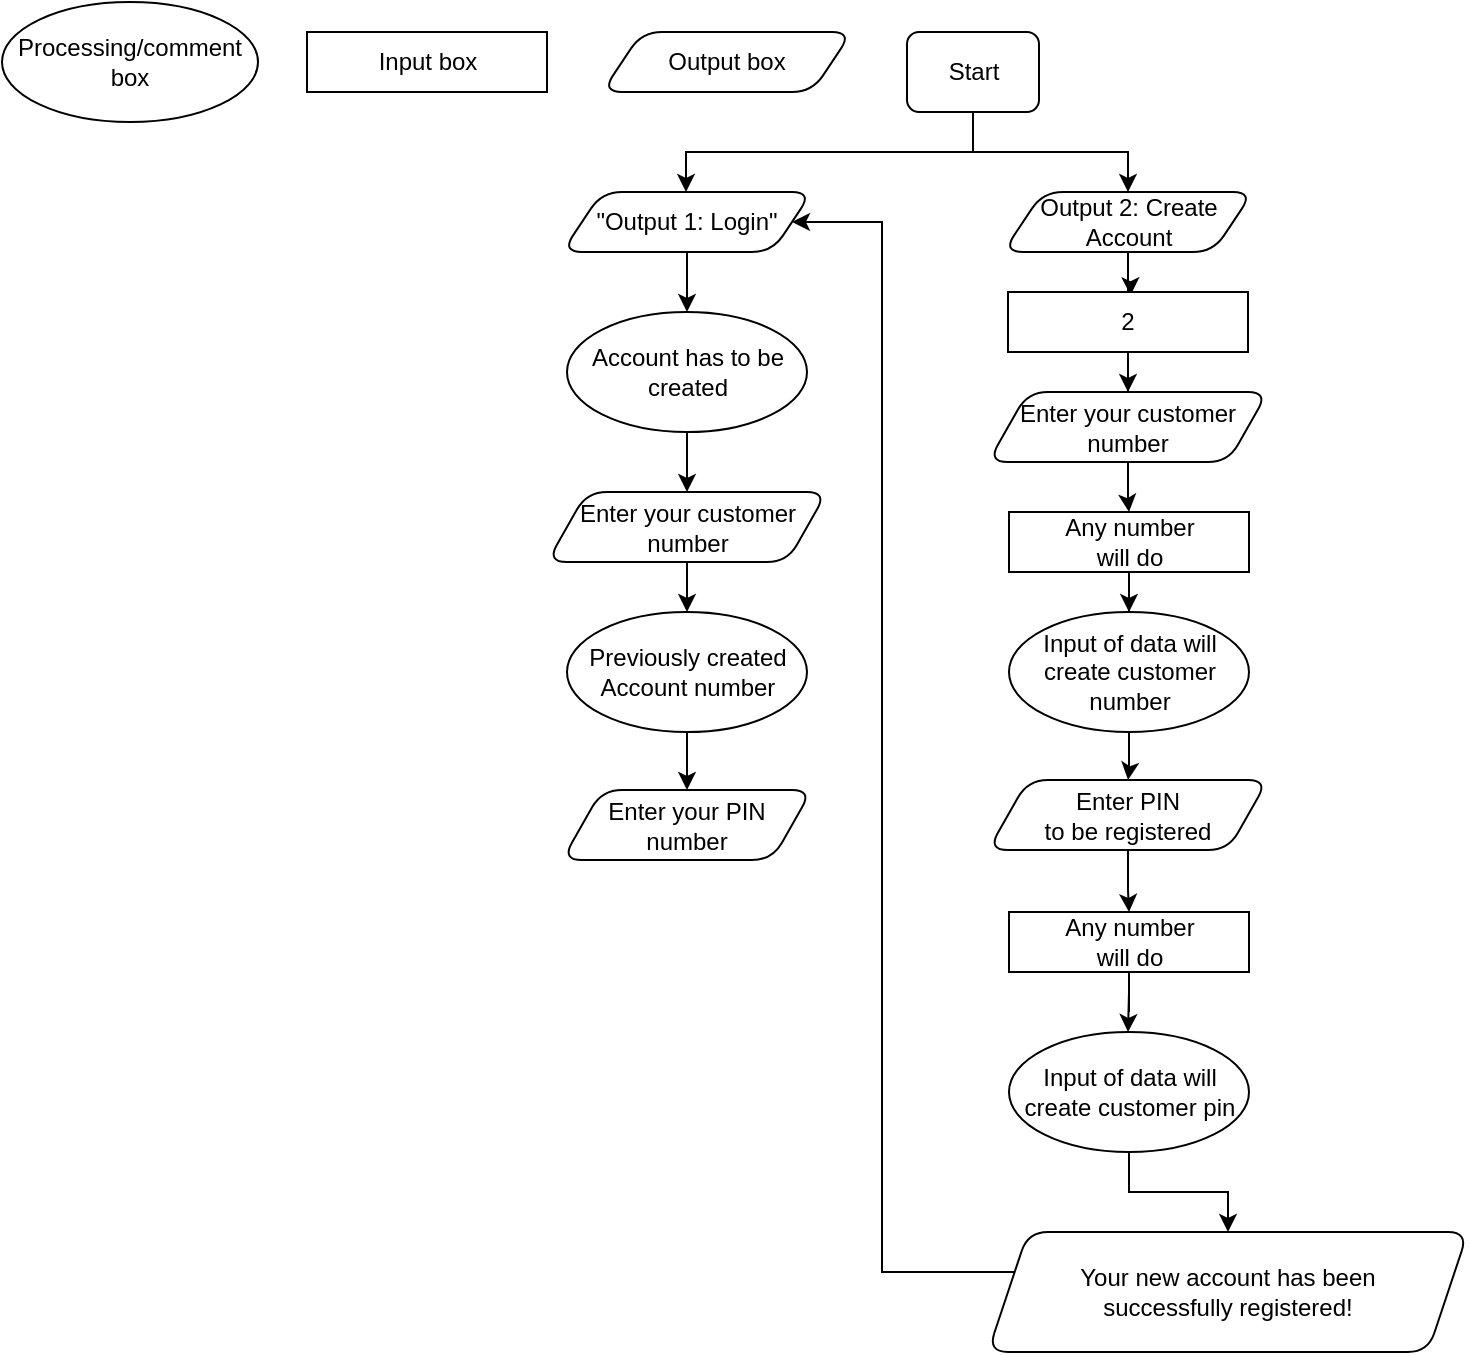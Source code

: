 <mxfile version="20.1.1" type="github">
  <diagram id="PVZnReJb8n95HXbe6FDD" name="Page-1">
    <mxGraphModel dx="903" dy="483" grid="1" gridSize="10" guides="1" tooltips="1" connect="1" arrows="1" fold="1" page="1" pageScale="1" pageWidth="4681" pageHeight="3300" math="0" shadow="0">
      <root>
        <mxCell id="0" />
        <mxCell id="1" parent="0" />
        <mxCell id="Zx9jNWDYJmhsIeQJABpq-4" value="" style="edgeStyle=orthogonalEdgeStyle;rounded=0;orthogonalLoop=1;jettySize=auto;html=1;" edge="1" parent="1" source="Zx9jNWDYJmhsIeQJABpq-1" target="Zx9jNWDYJmhsIeQJABpq-2">
          <mxGeometry relative="1" as="geometry">
            <Array as="points">
              <mxPoint x="1306" y="140" />
              <mxPoint x="1162" y="140" />
            </Array>
          </mxGeometry>
        </mxCell>
        <mxCell id="Zx9jNWDYJmhsIeQJABpq-8" style="edgeStyle=orthogonalEdgeStyle;rounded=0;orthogonalLoop=1;jettySize=auto;html=1;entryX=0.5;entryY=0;entryDx=0;entryDy=0;" edge="1" parent="1" source="Zx9jNWDYJmhsIeQJABpq-1" target="Zx9jNWDYJmhsIeQJABpq-5">
          <mxGeometry relative="1" as="geometry" />
        </mxCell>
        <mxCell id="Zx9jNWDYJmhsIeQJABpq-1" value="Start" style="rounded=1;whiteSpace=wrap;html=1;" vertex="1" parent="1">
          <mxGeometry x="1272.5" y="80" width="66" height="40" as="geometry" />
        </mxCell>
        <mxCell id="Zx9jNWDYJmhsIeQJABpq-40" style="edgeStyle=orthogonalEdgeStyle;rounded=0;orthogonalLoop=1;jettySize=auto;html=1;" edge="1" parent="1" source="Zx9jNWDYJmhsIeQJABpq-2" target="Zx9jNWDYJmhsIeQJABpq-39">
          <mxGeometry relative="1" as="geometry" />
        </mxCell>
        <mxCell id="Zx9jNWDYJmhsIeQJABpq-2" value="&quot;Output 1: Login&quot;" style="shape=parallelogram;perimeter=parallelogramPerimeter;whiteSpace=wrap;html=1;fixedSize=1;rounded=1;" vertex="1" parent="1">
          <mxGeometry x="1100" y="160" width="125" height="30" as="geometry" />
        </mxCell>
        <mxCell id="Zx9jNWDYJmhsIeQJABpq-35" style="edgeStyle=orthogonalEdgeStyle;rounded=0;orthogonalLoop=1;jettySize=auto;html=1;entryX=0.511;entryY=0.054;entryDx=0;entryDy=0;entryPerimeter=0;" edge="1" parent="1" source="Zx9jNWDYJmhsIeQJABpq-5" target="Zx9jNWDYJmhsIeQJABpq-9">
          <mxGeometry relative="1" as="geometry" />
        </mxCell>
        <mxCell id="Zx9jNWDYJmhsIeQJABpq-5" value="Output 2: Create Account" style="shape=parallelogram;perimeter=parallelogramPerimeter;whiteSpace=wrap;html=1;fixedSize=1;rounded=1;" vertex="1" parent="1">
          <mxGeometry x="1320.5" y="160" width="125" height="30" as="geometry" />
        </mxCell>
        <mxCell id="Zx9jNWDYJmhsIeQJABpq-14" value="" style="edgeStyle=orthogonalEdgeStyle;rounded=0;orthogonalLoop=1;jettySize=auto;html=1;" edge="1" parent="1" source="Zx9jNWDYJmhsIeQJABpq-9" target="Zx9jNWDYJmhsIeQJABpq-13">
          <mxGeometry relative="1" as="geometry" />
        </mxCell>
        <mxCell id="Zx9jNWDYJmhsIeQJABpq-9" value="2" style="shape=rectangle;perimeter=retanglePerimeter;whiteSpace=wrap;html=1;fixedSize=1;sketch=0;rounded=0;shadow=0;direction=east;" vertex="1" parent="1">
          <mxGeometry x="1323" y="210" width="120" height="30" as="geometry" />
        </mxCell>
        <mxCell id="Zx9jNWDYJmhsIeQJABpq-16" value="" style="edgeStyle=orthogonalEdgeStyle;rounded=0;orthogonalLoop=1;jettySize=auto;html=1;" edge="1" parent="1" source="Zx9jNWDYJmhsIeQJABpq-13" target="Zx9jNWDYJmhsIeQJABpq-15">
          <mxGeometry relative="1" as="geometry" />
        </mxCell>
        <mxCell id="Zx9jNWDYJmhsIeQJABpq-13" value="Enter your customer number" style="shape=parallelogram;perimeter=parallelogramPerimeter;whiteSpace=wrap;html=1;fixedSize=1;rounded=1;" vertex="1" parent="1">
          <mxGeometry x="1313" y="260" width="140" height="35" as="geometry" />
        </mxCell>
        <mxCell id="Zx9jNWDYJmhsIeQJABpq-23" value="" style="edgeStyle=orthogonalEdgeStyle;rounded=0;orthogonalLoop=1;jettySize=auto;html=1;" edge="1" parent="1" source="Zx9jNWDYJmhsIeQJABpq-15" target="Zx9jNWDYJmhsIeQJABpq-22">
          <mxGeometry relative="1" as="geometry" />
        </mxCell>
        <mxCell id="Zx9jNWDYJmhsIeQJABpq-15" value="Any number &lt;br&gt;will do" style="shape=rectangle;perimeter=rectanglePerimeter;whiteSpace=wrap;html=1;fixedSize=1;" vertex="1" parent="1">
          <mxGeometry x="1323.5" y="320" width="120" height="30" as="geometry" />
        </mxCell>
        <mxCell id="Zx9jNWDYJmhsIeQJABpq-26" style="edgeStyle=orthogonalEdgeStyle;rounded=0;orthogonalLoop=1;jettySize=auto;html=1;entryX=0.5;entryY=0;entryDx=0;entryDy=0;" edge="1" parent="1" source="Zx9jNWDYJmhsIeQJABpq-22" target="Zx9jNWDYJmhsIeQJABpq-25">
          <mxGeometry relative="1" as="geometry" />
        </mxCell>
        <mxCell id="Zx9jNWDYJmhsIeQJABpq-22" value="Input of data will create customer number" style="ellipse;whiteSpace=wrap;html=1;" vertex="1" parent="1">
          <mxGeometry x="1323.5" y="370" width="120" height="60" as="geometry" />
        </mxCell>
        <mxCell id="Zx9jNWDYJmhsIeQJABpq-30" style="edgeStyle=orthogonalEdgeStyle;rounded=0;orthogonalLoop=1;jettySize=auto;html=1;entryX=0.5;entryY=0;entryDx=0;entryDy=0;" edge="1" parent="1" source="Zx9jNWDYJmhsIeQJABpq-25" target="Zx9jNWDYJmhsIeQJABpq-29">
          <mxGeometry relative="1" as="geometry" />
        </mxCell>
        <mxCell id="Zx9jNWDYJmhsIeQJABpq-25" value="Enter PIN &lt;br&gt;to be registered" style="shape=parallelogram;perimeter=parallelogramPerimeter;whiteSpace=wrap;html=1;fixedSize=1;rounded=1;" vertex="1" parent="1">
          <mxGeometry x="1313" y="454" width="140" height="35" as="geometry" />
        </mxCell>
        <mxCell id="Zx9jNWDYJmhsIeQJABpq-37" value="" style="edgeStyle=orthogonalEdgeStyle;rounded=0;orthogonalLoop=1;jettySize=auto;html=1;" edge="1" parent="1" source="Zx9jNWDYJmhsIeQJABpq-27" target="Zx9jNWDYJmhsIeQJABpq-36">
          <mxGeometry relative="1" as="geometry" />
        </mxCell>
        <mxCell id="Zx9jNWDYJmhsIeQJABpq-27" value="Input of data will create customer pin" style="ellipse;whiteSpace=wrap;html=1;" vertex="1" parent="1">
          <mxGeometry x="1323.5" y="580" width="120" height="60" as="geometry" />
        </mxCell>
        <mxCell id="Zx9jNWDYJmhsIeQJABpq-31" style="edgeStyle=orthogonalEdgeStyle;rounded=0;orthogonalLoop=1;jettySize=auto;html=1;entryX=0.5;entryY=0;entryDx=0;entryDy=0;" edge="1" parent="1" source="Zx9jNWDYJmhsIeQJABpq-29">
          <mxGeometry relative="1" as="geometry">
            <mxPoint x="1383" y="580" as="targetPoint" />
          </mxGeometry>
        </mxCell>
        <mxCell id="Zx9jNWDYJmhsIeQJABpq-29" value="Any number &lt;br&gt;will do" style="shape=rectangle;perimeter=rectanglePerimeter;whiteSpace=wrap;html=1;fixedSize=1;" vertex="1" parent="1">
          <mxGeometry x="1323.5" y="520" width="120" height="30" as="geometry" />
        </mxCell>
        <mxCell id="Zx9jNWDYJmhsIeQJABpq-38" style="edgeStyle=orthogonalEdgeStyle;rounded=0;orthogonalLoop=1;jettySize=auto;html=1;entryX=1;entryY=0.5;entryDx=0;entryDy=0;" edge="1" parent="1" source="Zx9jNWDYJmhsIeQJABpq-36" target="Zx9jNWDYJmhsIeQJABpq-2">
          <mxGeometry relative="1" as="geometry">
            <Array as="points">
              <mxPoint x="1260" y="700" />
              <mxPoint x="1260" y="175" />
            </Array>
          </mxGeometry>
        </mxCell>
        <mxCell id="Zx9jNWDYJmhsIeQJABpq-36" value="Your new account has been &lt;br&gt;successfully registered!" style="shape=parallelogram;perimeter=parallelogramPerimeter;whiteSpace=wrap;html=1;fixedSize=1;rounded=1;" vertex="1" parent="1">
          <mxGeometry x="1313" y="680" width="240" height="60" as="geometry" />
        </mxCell>
        <mxCell id="Zx9jNWDYJmhsIeQJABpq-43" style="edgeStyle=orthogonalEdgeStyle;rounded=0;orthogonalLoop=1;jettySize=auto;html=1;entryX=0.5;entryY=0;entryDx=0;entryDy=0;" edge="1" parent="1" source="Zx9jNWDYJmhsIeQJABpq-39" target="Zx9jNWDYJmhsIeQJABpq-44">
          <mxGeometry relative="1" as="geometry">
            <mxPoint x="1162.5" y="310" as="targetPoint" />
          </mxGeometry>
        </mxCell>
        <mxCell id="Zx9jNWDYJmhsIeQJABpq-39" value="Account has to be created" style="ellipse;whiteSpace=wrap;html=1;" vertex="1" parent="1">
          <mxGeometry x="1102.5" y="220" width="120" height="60" as="geometry" />
        </mxCell>
        <mxCell id="Zx9jNWDYJmhsIeQJABpq-51" style="edgeStyle=orthogonalEdgeStyle;rounded=0;orthogonalLoop=1;jettySize=auto;html=1;" edge="1" parent="1" source="Zx9jNWDYJmhsIeQJABpq-44" target="Zx9jNWDYJmhsIeQJABpq-50">
          <mxGeometry relative="1" as="geometry" />
        </mxCell>
        <mxCell id="Zx9jNWDYJmhsIeQJABpq-44" value="Enter your customer number" style="shape=parallelogram;perimeter=parallelogramPerimeter;whiteSpace=wrap;html=1;fixedSize=1;rounded=1;" vertex="1" parent="1">
          <mxGeometry x="1092.5" y="310" width="140" height="35" as="geometry" />
        </mxCell>
        <mxCell id="Zx9jNWDYJmhsIeQJABpq-47" value="Output box" style="shape=parallelogram;perimeter=parallelogramPerimeter;whiteSpace=wrap;html=1;fixedSize=1;rounded=1;" vertex="1" parent="1">
          <mxGeometry x="1120" y="80" width="125" height="30" as="geometry" />
        </mxCell>
        <mxCell id="Zx9jNWDYJmhsIeQJABpq-48" value="Input box" style="shape=rectangle;perimeter=rectanglePerimeter;whiteSpace=wrap;html=1;fixedSize=1;" vertex="1" parent="1">
          <mxGeometry x="972.5" y="80" width="120" height="30" as="geometry" />
        </mxCell>
        <mxCell id="Zx9jNWDYJmhsIeQJABpq-49" value="Processing/comment box" style="ellipse;whiteSpace=wrap;html=1;" vertex="1" parent="1">
          <mxGeometry x="820" y="65" width="128" height="60" as="geometry" />
        </mxCell>
        <mxCell id="Zx9jNWDYJmhsIeQJABpq-53" style="edgeStyle=orthogonalEdgeStyle;rounded=0;orthogonalLoop=1;jettySize=auto;html=1;entryX=0.5;entryY=0;entryDx=0;entryDy=0;" edge="1" parent="1" source="Zx9jNWDYJmhsIeQJABpq-50" target="Zx9jNWDYJmhsIeQJABpq-52">
          <mxGeometry relative="1" as="geometry" />
        </mxCell>
        <mxCell id="Zx9jNWDYJmhsIeQJABpq-50" value="Previously created Account number" style="ellipse;whiteSpace=wrap;html=1;" vertex="1" parent="1">
          <mxGeometry x="1102.5" y="370" width="120" height="60" as="geometry" />
        </mxCell>
        <mxCell id="Zx9jNWDYJmhsIeQJABpq-52" value="Enter your PIN &lt;br&gt;number" style="shape=parallelogram;perimeter=parallelogramPerimeter;whiteSpace=wrap;html=1;fixedSize=1;rounded=1;" vertex="1" parent="1">
          <mxGeometry x="1100" y="459" width="125" height="35" as="geometry" />
        </mxCell>
      </root>
    </mxGraphModel>
  </diagram>
</mxfile>
